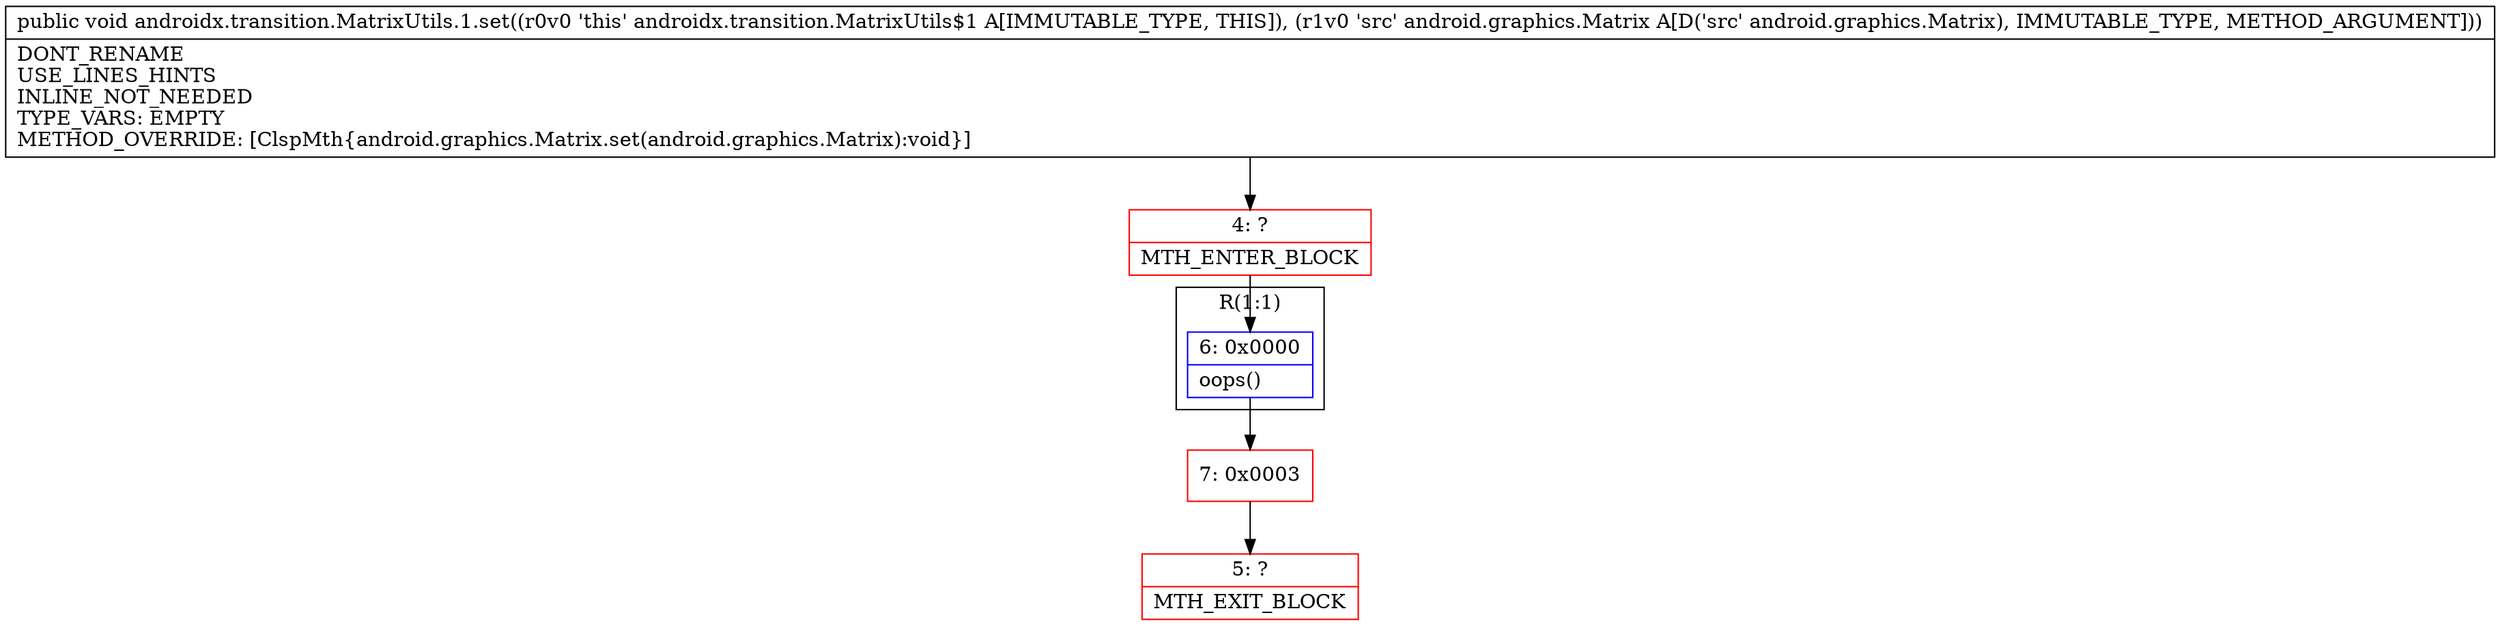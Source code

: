digraph "CFG forandroidx.transition.MatrixUtils.1.set(Landroid\/graphics\/Matrix;)V" {
subgraph cluster_Region_1113123870 {
label = "R(1:1)";
node [shape=record,color=blue];
Node_6 [shape=record,label="{6\:\ 0x0000|oops()\l}"];
}
Node_4 [shape=record,color=red,label="{4\:\ ?|MTH_ENTER_BLOCK\l}"];
Node_7 [shape=record,color=red,label="{7\:\ 0x0003}"];
Node_5 [shape=record,color=red,label="{5\:\ ?|MTH_EXIT_BLOCK\l}"];
MethodNode[shape=record,label="{public void androidx.transition.MatrixUtils.1.set((r0v0 'this' androidx.transition.MatrixUtils$1 A[IMMUTABLE_TYPE, THIS]), (r1v0 'src' android.graphics.Matrix A[D('src' android.graphics.Matrix), IMMUTABLE_TYPE, METHOD_ARGUMENT]))  | DONT_RENAME\lUSE_LINES_HINTS\lINLINE_NOT_NEEDED\lTYPE_VARS: EMPTY\lMETHOD_OVERRIDE: [ClspMth\{android.graphics.Matrix.set(android.graphics.Matrix):void\}]\l}"];
MethodNode -> Node_4;Node_6 -> Node_7;
Node_4 -> Node_6;
Node_7 -> Node_5;
}

